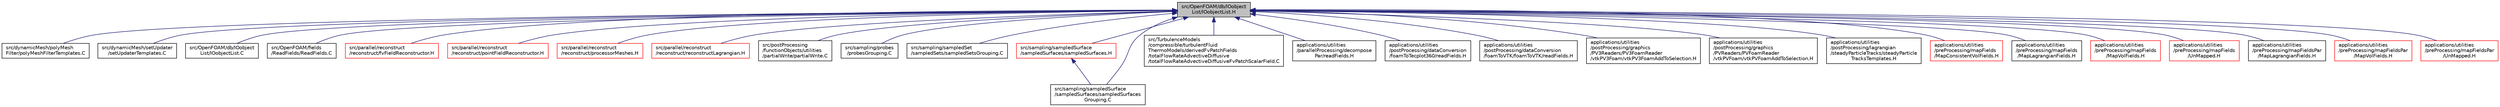digraph "src/OpenFOAM/db/IOobjectList/IOobjectList.H"
{
  bgcolor="transparent";
  edge [fontname="Helvetica",fontsize="10",labelfontname="Helvetica",labelfontsize="10"];
  node [fontname="Helvetica",fontsize="10",shape=record];
  Node1 [label="src/OpenFOAM/db/IOobject\lList/IOobjectList.H",height=0.2,width=0.4,color="black", fillcolor="grey75", style="filled", fontcolor="black"];
  Node1 -> Node2 [dir="back",color="midnightblue",fontsize="10",style="solid",fontname="Helvetica"];
  Node2 [label="src/dynamicMesh/polyMesh\lFilter/polyMeshFilterTemplates.C",height=0.2,width=0.4,color="black",URL="$a04996.html"];
  Node1 -> Node3 [dir="back",color="midnightblue",fontsize="10",style="solid",fontname="Helvetica"];
  Node3 [label="src/dynamicMesh/setUpdater\l/setUpdaterTemplates.C",height=0.2,width=0.4,color="black",URL="$a05055.html"];
  Node1 -> Node4 [dir="back",color="midnightblue",fontsize="10",style="solid",fontname="Helvetica"];
  Node4 [label="src/OpenFOAM/db/IOobject\lList/IOobjectList.C",height=0.2,width=0.4,color="black",URL="$a07915.html"];
  Node1 -> Node5 [dir="back",color="midnightblue",fontsize="10",style="solid",fontname="Helvetica"];
  Node5 [label="src/OpenFOAM/fields\l/ReadFields/ReadFields.C",height=0.2,width=0.4,color="black",URL="$a08302.html"];
  Node1 -> Node6 [dir="back",color="midnightblue",fontsize="10",style="solid",fontname="Helvetica"];
  Node6 [label="src/parallel/reconstruct\l/reconstruct/fvFieldReconstructor.H",height=0.2,width=0.4,color="red",URL="$a09311.html"];
  Node1 -> Node7 [dir="back",color="midnightblue",fontsize="10",style="solid",fontname="Helvetica"];
  Node7 [label="src/parallel/reconstruct\l/reconstruct/pointFieldReconstructor.H",height=0.2,width=0.4,color="red",URL="$a09314.html"];
  Node1 -> Node8 [dir="back",color="midnightblue",fontsize="10",style="solid",fontname="Helvetica"];
  Node8 [label="src/parallel/reconstruct\l/reconstruct/processorMeshes.H",height=0.2,width=0.4,color="red",URL="$a09317.html"];
  Node1 -> Node9 [dir="back",color="midnightblue",fontsize="10",style="solid",fontname="Helvetica"];
  Node9 [label="src/parallel/reconstruct\l/reconstruct/reconstructLagrangian.H",height=0.2,width=0.4,color="red",URL="$a09318.html"];
  Node1 -> Node10 [dir="back",color="midnightblue",fontsize="10",style="solid",fontname="Helvetica"];
  Node10 [label="src/postProcessing\l/functionObjects/utilities\l/partialWrite/partialWrite.C",height=0.2,width=0.4,color="black",URL="$a09509.html"];
  Node1 -> Node11 [dir="back",color="midnightblue",fontsize="10",style="solid",fontname="Helvetica"];
  Node11 [label="src/sampling/probes\l/probesGrouping.C",height=0.2,width=0.4,color="black",URL="$a09913.html"];
  Node1 -> Node12 [dir="back",color="midnightblue",fontsize="10",style="solid",fontname="Helvetica"];
  Node12 [label="src/sampling/sampledSet\l/sampledSets/sampledSetsGrouping.C",height=0.2,width=0.4,color="black",URL="$a09938.html"];
  Node1 -> Node13 [dir="back",color="midnightblue",fontsize="10",style="solid",fontname="Helvetica"];
  Node13 [label="src/sampling/sampledSurface\l/sampledSurfaces/sampledSurfaces.H",height=0.2,width=0.4,color="red",URL="$a09978.html"];
  Node13 -> Node14 [dir="back",color="midnightblue",fontsize="10",style="solid",fontname="Helvetica"];
  Node14 [label="src/sampling/sampledSurface\l/sampledSurfaces/sampledSurfaces\lGrouping.C",height=0.2,width=0.4,color="black",URL="$a09979.html"];
  Node1 -> Node14 [dir="back",color="midnightblue",fontsize="10",style="solid",fontname="Helvetica"];
  Node1 -> Node15 [dir="back",color="midnightblue",fontsize="10",style="solid",fontname="Helvetica"];
  Node15 [label="src/TurbulenceModels\l/compressible/turbulentFluid\lThermoModels/derivedFvPatchFields\l/totalFlowRateAdvectiveDiffusive\l/totalFlowRateAdvectiveDiffusiveFvPatchScalarField.C",height=0.2,width=0.4,color="black",URL="$a10775.html"];
  Node1 -> Node16 [dir="back",color="midnightblue",fontsize="10",style="solid",fontname="Helvetica"];
  Node16 [label="applications/utilities\l/parallelProcessing/decompose\lPar/readFields.H",height=0.2,width=0.4,color="black",URL="$a09426.html"];
  Node1 -> Node17 [dir="back",color="midnightblue",fontsize="10",style="solid",fontname="Helvetica"];
  Node17 [label="applications/utilities\l/postProcessing/dataConversion\l/foamToTecplot360/readFields.H",height=0.2,width=0.4,color="black",URL="$a09427.html"];
  Node1 -> Node18 [dir="back",color="midnightblue",fontsize="10",style="solid",fontname="Helvetica"];
  Node18 [label="applications/utilities\l/postProcessing/dataConversion\l/foamToVTK/foamToVTK/readFields.H",height=0.2,width=0.4,color="black",URL="$a09428.html"];
  Node1 -> Node19 [dir="back",color="midnightblue",fontsize="10",style="solid",fontname="Helvetica"];
  Node19 [label="applications/utilities\l/postProcessing/graphics\l/PV3Readers/PV3FoamReader\l/vtkPV3Foam/vtkPV3FoamAddToSelection.H",height=0.2,width=0.4,color="black",URL="$a04512.html"];
  Node1 -> Node20 [dir="back",color="midnightblue",fontsize="10",style="solid",fontname="Helvetica"];
  Node20 [label="applications/utilities\l/postProcessing/graphics\l/PVReaders/PVFoamReader\l/vtkPVFoam/vtkPVFoamAddToSelection.H",height=0.2,width=0.4,color="black",URL="$a04536.html"];
  Node1 -> Node21 [dir="back",color="midnightblue",fontsize="10",style="solid",fontname="Helvetica"];
  Node21 [label="applications/utilities\l/postProcessing/lagrangian\l/steadyParticleTracks/steadyParticle\lTracksTemplates.H",height=0.2,width=0.4,color="black",URL="$a04631.html"];
  Node1 -> Node22 [dir="back",color="midnightblue",fontsize="10",style="solid",fontname="Helvetica"];
  Node22 [label="applications/utilities\l/preProcessing/mapFields\l/MapConsistentVolFields.H",height=0.2,width=0.4,color="red",URL="$a04686.html"];
  Node1 -> Node23 [dir="back",color="midnightblue",fontsize="10",style="solid",fontname="Helvetica"];
  Node23 [label="applications/utilities\l/preProcessing/mapFields\l/MapLagrangianFields.H",height=0.2,width=0.4,color="black",URL="$a04692.html",tooltip="Gets the indices of (source)particles that have been appended to the target cloud and maps the lagran..."];
  Node1 -> Node24 [dir="back",color="midnightblue",fontsize="10",style="solid",fontname="Helvetica"];
  Node24 [label="applications/utilities\l/preProcessing/mapFields\l/MapVolFields.H",height=0.2,width=0.4,color="red",URL="$a04696.html"];
  Node1 -> Node25 [dir="back",color="midnightblue",fontsize="10",style="solid",fontname="Helvetica"];
  Node25 [label="applications/utilities\l/preProcessing/mapFields\l/UnMapped.H",height=0.2,width=0.4,color="red",URL="$a04700.html"];
  Node1 -> Node26 [dir="back",color="midnightblue",fontsize="10",style="solid",fontname="Helvetica"];
  Node26 [label="applications/utilities\l/preProcessing/mapFieldsPar\l/MapLagrangianFields.H",height=0.2,width=0.4,color="black",URL="$a04693.html",tooltip="Gets the indices of (source)particles that have been appended to the target cloud and maps the lagran..."];
  Node1 -> Node27 [dir="back",color="midnightblue",fontsize="10",style="solid",fontname="Helvetica"];
  Node27 [label="applications/utilities\l/preProcessing/mapFieldsPar\l/MapVolFields.H",height=0.2,width=0.4,color="red",URL="$a04697.html"];
  Node1 -> Node28 [dir="back",color="midnightblue",fontsize="10",style="solid",fontname="Helvetica"];
  Node28 [label="applications/utilities\l/preProcessing/mapFieldsPar\l/UnMapped.H",height=0.2,width=0.4,color="red",URL="$a04701.html"];
}
